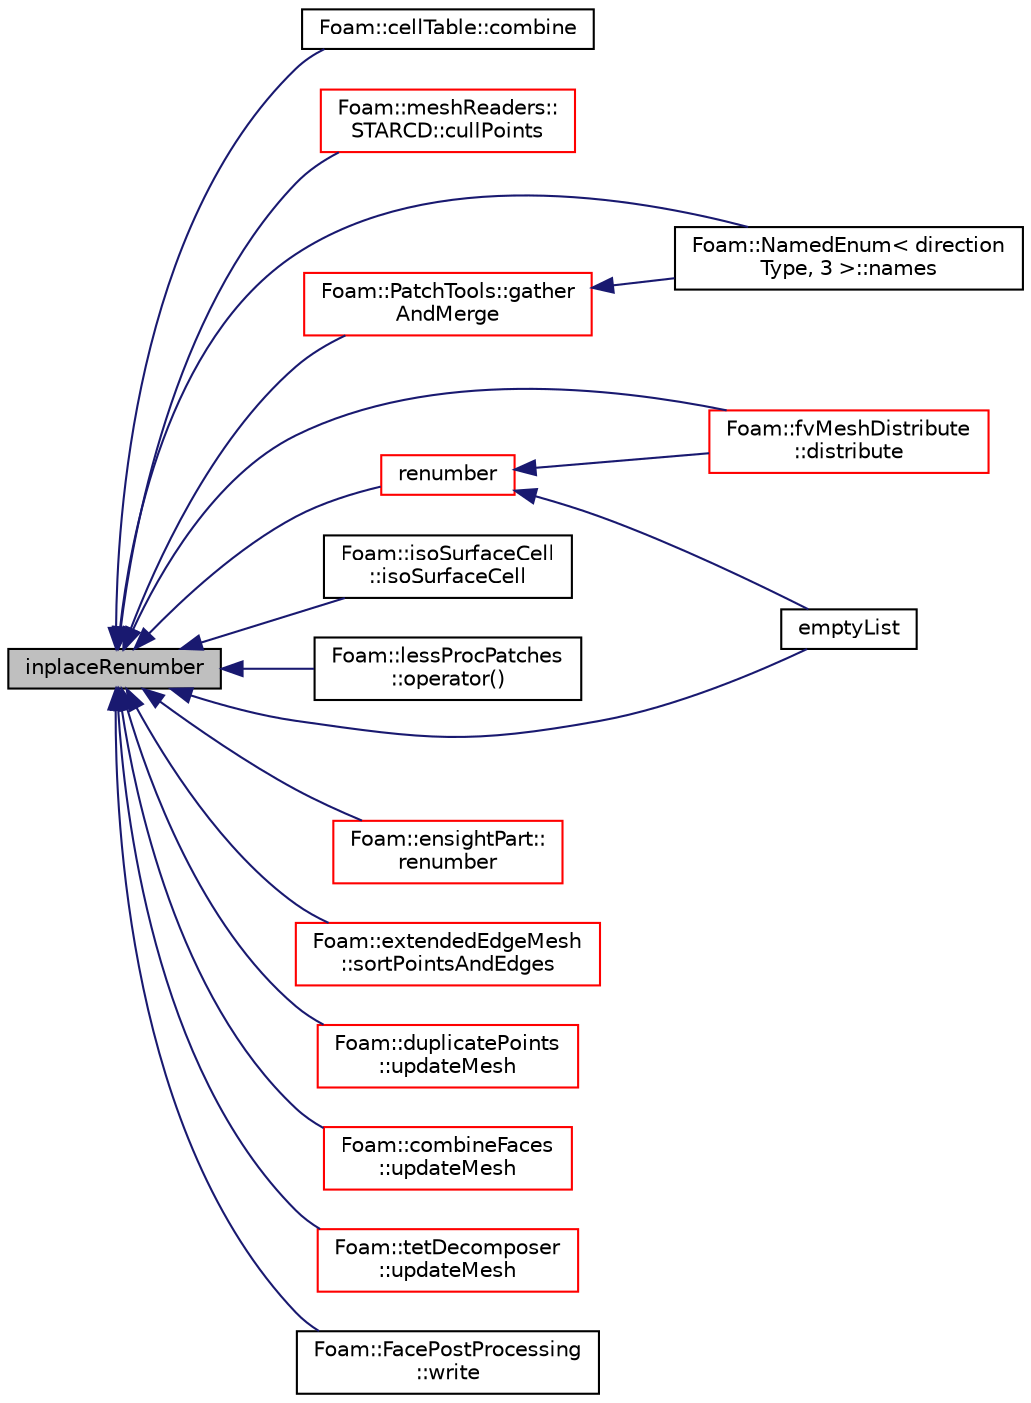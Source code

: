 digraph "inplaceRenumber"
{
  bgcolor="transparent";
  edge [fontname="Helvetica",fontsize="10",labelfontname="Helvetica",labelfontsize="10"];
  node [fontname="Helvetica",fontsize="10",shape=record];
  rankdir="LR";
  Node12505 [label="inplaceRenumber",height=0.2,width=0.4,color="black", fillcolor="grey75", style="filled", fontcolor="black"];
  Node12505 -> Node12506 [dir="back",color="midnightblue",fontsize="10",style="solid",fontname="Helvetica"];
  Node12506 [label="Foam::cellTable::combine",height=0.2,width=0.4,color="black",URL="$a22081.html#a8f772dc348dc8f16911640a1c4157cb2",tooltip="Combine tableIds together. "];
  Node12505 -> Node12507 [dir="back",color="midnightblue",fontsize="10",style="solid",fontname="Helvetica"];
  Node12507 [label="Foam::meshReaders::\lSTARCD::cullPoints",height=0.2,width=0.4,color="red",URL="$a22073.html#a9cf5a7beabb5d847accad5ac5db12d89",tooltip="Remove unused points. "];
  Node12505 -> Node12509 [dir="back",color="midnightblue",fontsize="10",style="solid",fontname="Helvetica"];
  Node12509 [label="Foam::fvMeshDistribute\l::distribute",height=0.2,width=0.4,color="red",URL="$a22197.html#acb11a389cf765470aea69d37a526cf1f",tooltip="Send cells to neighbours according to distribution. "];
  Node12505 -> Node12519 [dir="back",color="midnightblue",fontsize="10",style="solid",fontname="Helvetica"];
  Node12519 [label="emptyList",height=0.2,width=0.4,color="black",URL="$a21851.html#aac3dd6ff6f51f3841ba88a3adb29e073",tooltip="Return reference to zero-sized list. Compare to List::null() which returns. "];
  Node12505 -> Node12520 [dir="back",color="midnightblue",fontsize="10",style="solid",fontname="Helvetica"];
  Node12520 [label="Foam::PatchTools::gather\lAndMerge",height=0.2,width=0.4,color="red",URL="$a28681.html#a5bb23f3c6784eb0278a73cd0297be66a",tooltip="Gather points and faces onto master and merge into single patch. "];
  Node12520 -> Node12521 [dir="back",color="midnightblue",fontsize="10",style="solid",fontname="Helvetica"];
  Node12521 [label="Foam::NamedEnum\< direction\lType, 3 \>::names",height=0.2,width=0.4,color="black",URL="$a27113.html#a7350da3a0edd92cd11e6c479c9967dc8"];
  Node12505 -> Node12523 [dir="back",color="midnightblue",fontsize="10",style="solid",fontname="Helvetica"];
  Node12523 [label="Foam::isoSurfaceCell\l::isoSurfaceCell",height=0.2,width=0.4,color="black",URL="$a30625.html#a493a4ed208fd259e349c3f01290ccccc",tooltip="Construct from dictionary. "];
  Node12505 -> Node12521 [dir="back",color="midnightblue",fontsize="10",style="solid",fontname="Helvetica"];
  Node12505 -> Node12524 [dir="back",color="midnightblue",fontsize="10",style="solid",fontname="Helvetica"];
  Node12524 [label="Foam::lessProcPatches\l::operator()",height=0.2,width=0.4,color="black",URL="$a22193.html#a49202d8cfd6e19f3d43c028252050ed7"];
  Node12505 -> Node12525 [dir="back",color="midnightblue",fontsize="10",style="solid",fontname="Helvetica"];
  Node12525 [label="renumber",height=0.2,width=0.4,color="red",URL="$a21851.html#a495791c4d9e97a9fb63adc1124e336dd",tooltip="Renumber the values (not the indices) of a list. "];
  Node12525 -> Node12509 [dir="back",color="midnightblue",fontsize="10",style="solid",fontname="Helvetica"];
  Node12525 -> Node12519 [dir="back",color="midnightblue",fontsize="10",style="solid",fontname="Helvetica"];
  Node12505 -> Node12541 [dir="back",color="midnightblue",fontsize="10",style="solid",fontname="Helvetica"];
  Node12541 [label="Foam::ensightPart::\lrenumber",height=0.2,width=0.4,color="red",URL="$a22045.html#a62eac707d87891019fda9569c2682cf9",tooltip="Renumber elements. "];
  Node12505 -> Node12545 [dir="back",color="midnightblue",fontsize="10",style="solid",fontname="Helvetica"];
  Node12545 [label="Foam::extendedEdgeMesh\l::sortPointsAndEdges",height=0.2,width=0.4,color="red",URL="$a22549.html#a35042787bb1f37f3e2695d3b48e313b0"];
  Node12505 -> Node12547 [dir="back",color="midnightblue",fontsize="10",style="solid",fontname="Helvetica"];
  Node12547 [label="Foam::duplicatePoints\l::updateMesh",height=0.2,width=0.4,color="red",URL="$a22397.html#ad57565956fd4064299f4bd3c4eebb1d4",tooltip="Force recalculation of locally stored data on topological change. "];
  Node12505 -> Node12549 [dir="back",color="midnightblue",fontsize="10",style="solid",fontname="Helvetica"];
  Node12549 [label="Foam::combineFaces\l::updateMesh",height=0.2,width=0.4,color="red",URL="$a22393.html#ad57565956fd4064299f4bd3c4eebb1d4",tooltip="Force recalculation of locally stored data on topological change. "];
  Node12505 -> Node12550 [dir="back",color="midnightblue",fontsize="10",style="solid",fontname="Helvetica"];
  Node12550 [label="Foam::tetDecomposer\l::updateMesh",height=0.2,width=0.4,color="red",URL="$a22489.html#ad57565956fd4064299f4bd3c4eebb1d4",tooltip="Force recalculation of locally stored data on topological change. "];
  Node12505 -> Node12552 [dir="back",color="midnightblue",fontsize="10",style="solid",fontname="Helvetica"];
  Node12552 [label="Foam::FacePostProcessing\l::write",height=0.2,width=0.4,color="black",URL="$a25105.html#aac759501cf6c7895a70eecbef0226ae1",tooltip="Write post-processing info. "];
}
